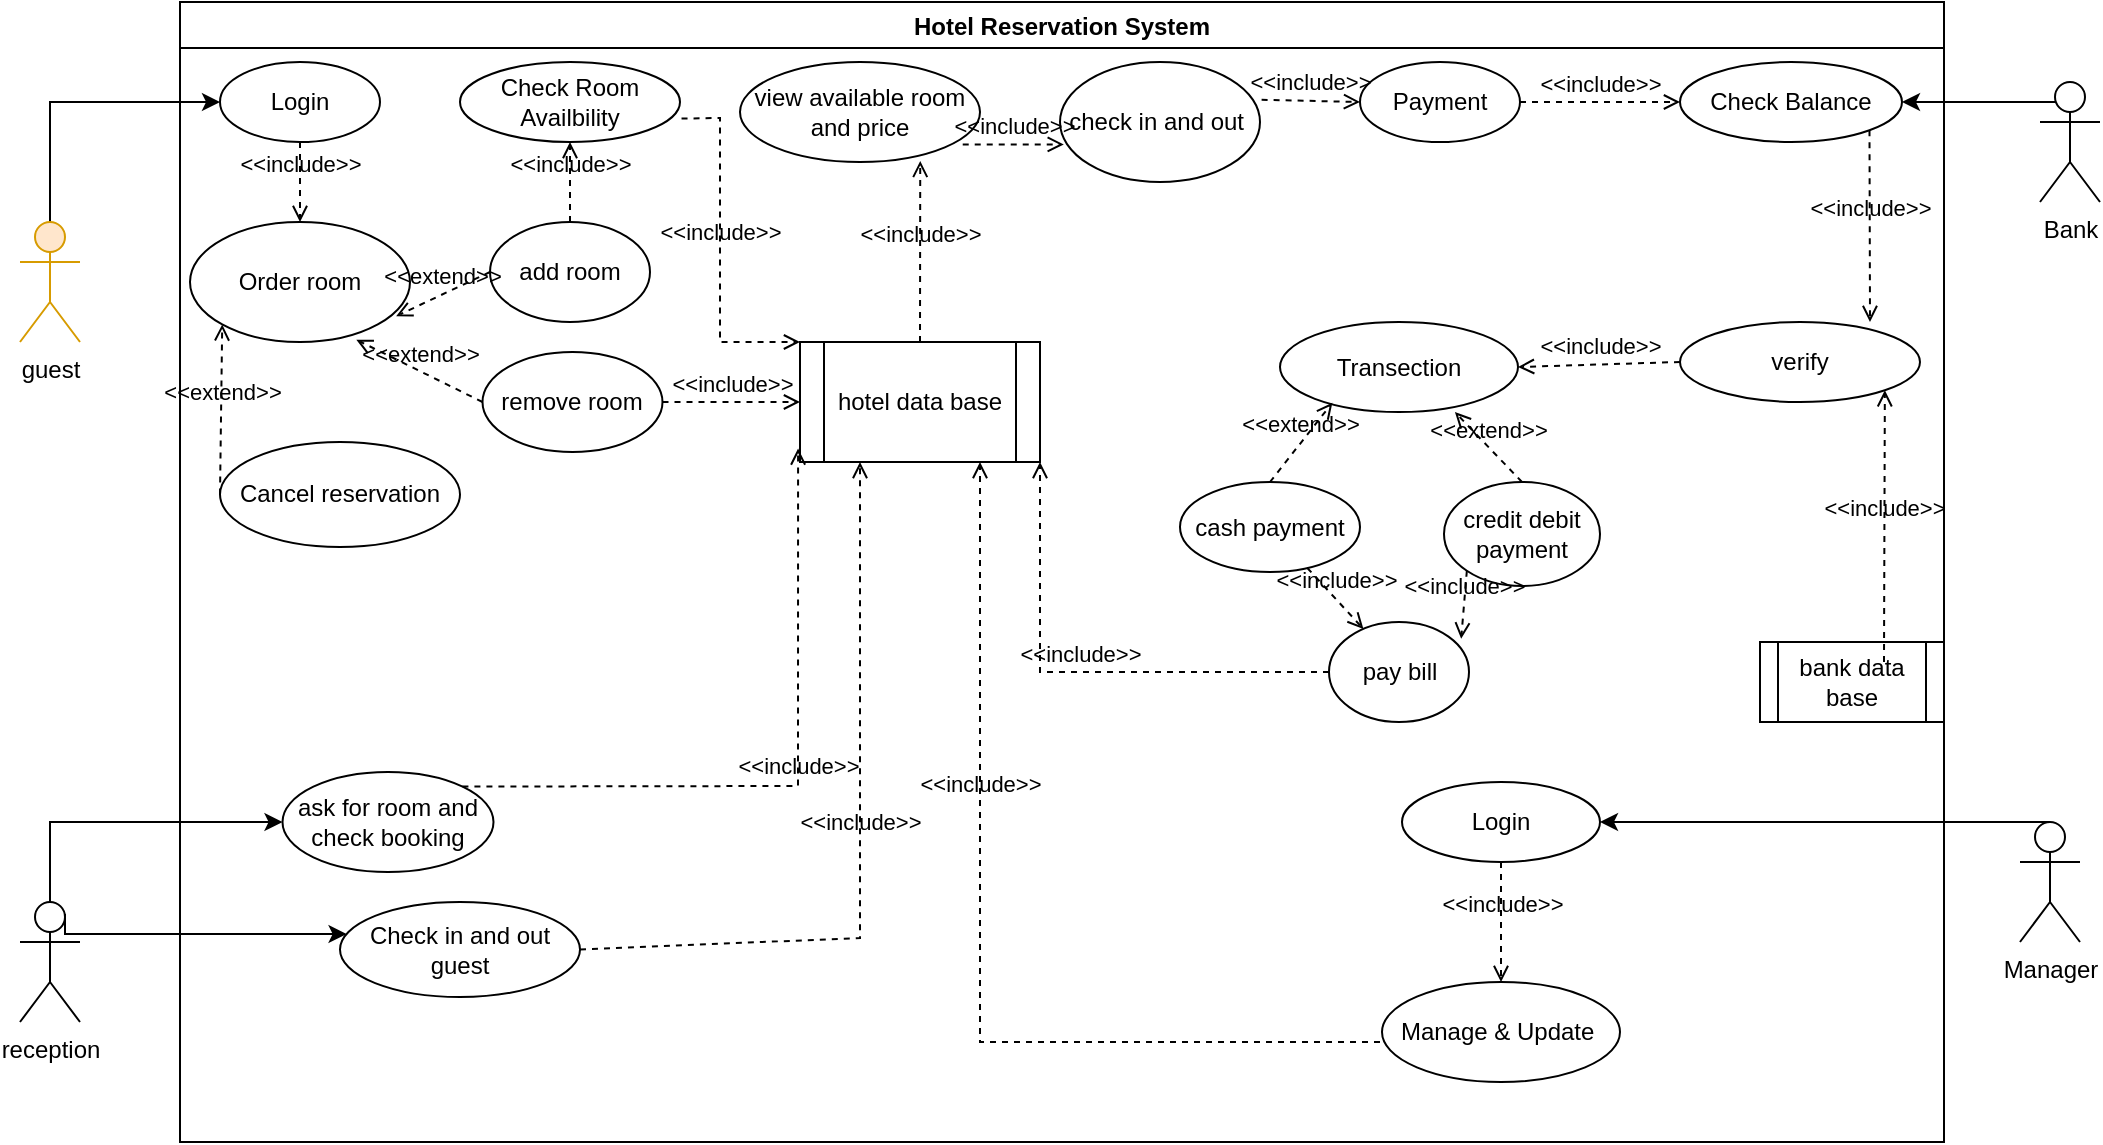 <mxfile version="16.1.0" type="github">
  <diagram id="2-V__d1XPRfBeipLiVIh" name="Page-1">
    <mxGraphModel dx="1490" dy="1713" grid="1" gridSize="10" guides="1" tooltips="1" connect="1" arrows="1" fold="1" page="1" pageScale="1" pageWidth="850" pageHeight="1100" math="0" shadow="0">
      <root>
        <mxCell id="0" />
        <mxCell id="1" parent="0" />
        <mxCell id="XcRsSz3dHbmi5cUPa2XA-5" style="edgeStyle=orthogonalEdgeStyle;rounded=0;orthogonalLoop=1;jettySize=auto;html=1;exitX=0.5;exitY=0;exitDx=0;exitDy=0;exitPerimeter=0;entryX=0;entryY=0.5;entryDx=0;entryDy=0;" parent="1" source="XcRsSz3dHbmi5cUPa2XA-1" target="XcRsSz3dHbmi5cUPa2XA-4" edge="1">
          <mxGeometry relative="1" as="geometry" />
        </mxCell>
        <mxCell id="XcRsSz3dHbmi5cUPa2XA-1" value="guest" style="shape=umlActor;verticalLabelPosition=bottom;verticalAlign=top;html=1;outlineConnect=0;fillColor=#ffe6cc;strokeColor=#d79b00;" parent="1" vertex="1">
          <mxGeometry x="120" y="-60" width="30" height="60" as="geometry" />
        </mxCell>
        <mxCell id="XcRsSz3dHbmi5cUPa2XA-2" value="Hotel Reservation System" style="swimlane;" parent="1" vertex="1">
          <mxGeometry x="200" y="-170" width="882" height="570" as="geometry" />
        </mxCell>
        <mxCell id="XcRsSz3dHbmi5cUPa2XA-4" value="Login" style="ellipse;whiteSpace=wrap;html=1;" parent="XcRsSz3dHbmi5cUPa2XA-2" vertex="1">
          <mxGeometry x="20" y="30" width="80" height="40" as="geometry" />
        </mxCell>
        <mxCell id="XcRsSz3dHbmi5cUPa2XA-7" value="Check Room Availbility" style="ellipse;whiteSpace=wrap;html=1;" parent="XcRsSz3dHbmi5cUPa2XA-2" vertex="1">
          <mxGeometry x="140" y="30" width="110" height="40" as="geometry" />
        </mxCell>
        <mxCell id="XcRsSz3dHbmi5cUPa2XA-9" value="Order room" style="ellipse;whiteSpace=wrap;html=1;" parent="XcRsSz3dHbmi5cUPa2XA-2" vertex="1">
          <mxGeometry x="5" y="110" width="110" height="60" as="geometry" />
        </mxCell>
        <mxCell id="XcRsSz3dHbmi5cUPa2XA-8" value="Cancel reservation" style="ellipse;whiteSpace=wrap;html=1;" parent="XcRsSz3dHbmi5cUPa2XA-2" vertex="1">
          <mxGeometry x="20" y="220" width="120" height="52.5" as="geometry" />
        </mxCell>
        <mxCell id="XcRsSz3dHbmi5cUPa2XA-10" value="Payment" style="ellipse;whiteSpace=wrap;html=1;" parent="XcRsSz3dHbmi5cUPa2XA-2" vertex="1">
          <mxGeometry x="590" y="30" width="80" height="40" as="geometry" />
        </mxCell>
        <mxCell id="Sf3XW1H4hBjx1v4OMdXL-2" value="Login" style="ellipse;whiteSpace=wrap;html=1;" parent="XcRsSz3dHbmi5cUPa2XA-2" vertex="1">
          <mxGeometry x="611" y="390" width="99" height="40" as="geometry" />
        </mxCell>
        <mxCell id="Sf3XW1H4hBjx1v4OMdXL-1" value="Manage &amp;amp; Update&amp;nbsp;" style="ellipse;whiteSpace=wrap;html=1;" parent="XcRsSz3dHbmi5cUPa2XA-2" vertex="1">
          <mxGeometry x="601" y="490" width="119" height="50" as="geometry" />
        </mxCell>
        <mxCell id="Sf3XW1H4hBjx1v4OMdXL-6" value="ask for room and check booking" style="ellipse;whiteSpace=wrap;html=1;" parent="XcRsSz3dHbmi5cUPa2XA-2" vertex="1">
          <mxGeometry x="51.25" y="385" width="105.5" height="50" as="geometry" />
        </mxCell>
        <mxCell id="Sf3XW1H4hBjx1v4OMdXL-7" value="Check in and out guest" style="ellipse;whiteSpace=wrap;html=1;" parent="XcRsSz3dHbmi5cUPa2XA-2" vertex="1">
          <mxGeometry x="80" y="450" width="120" height="47.5" as="geometry" />
        </mxCell>
        <mxCell id="Sf3XW1H4hBjx1v4OMdXL-9" value="Check Balance" style="ellipse;whiteSpace=wrap;html=1;" parent="XcRsSz3dHbmi5cUPa2XA-2" vertex="1">
          <mxGeometry x="750" y="30" width="111" height="40" as="geometry" />
        </mxCell>
        <mxCell id="Sf3XW1H4hBjx1v4OMdXL-8" value="Transection" style="ellipse;whiteSpace=wrap;html=1;" parent="XcRsSz3dHbmi5cUPa2XA-2" vertex="1">
          <mxGeometry x="550" y="160" width="119" height="45" as="geometry" />
        </mxCell>
        <mxCell id="_IYdy7Do-wZ9eUBrCJ6A-1" value="&amp;lt;&amp;lt;include&amp;gt;&amp;gt;" style="html=1;verticalAlign=bottom;labelBackgroundColor=none;endArrow=open;endFill=0;dashed=1;rounded=0;entryX=0;entryY=0.5;entryDx=0;entryDy=0;exitX=1;exitY=0.5;exitDx=0;exitDy=0;" parent="XcRsSz3dHbmi5cUPa2XA-2" source="XcRsSz3dHbmi5cUPa2XA-10" target="Sf3XW1H4hBjx1v4OMdXL-9" edge="1">
          <mxGeometry width="160" relative="1" as="geometry">
            <mxPoint x="140" y="240" as="sourcePoint" />
            <mxPoint x="300" y="240" as="targetPoint" />
          </mxGeometry>
        </mxCell>
        <mxCell id="_IYdy7Do-wZ9eUBrCJ6A-9" value="view available room and price" style="ellipse;whiteSpace=wrap;html=1;" parent="XcRsSz3dHbmi5cUPa2XA-2" vertex="1">
          <mxGeometry x="280" y="30" width="120" height="50" as="geometry" />
        </mxCell>
        <mxCell id="_IYdy7Do-wZ9eUBrCJ6A-12" value="&amp;lt;&amp;lt;extend&amp;gt;&amp;gt;" style="html=1;verticalAlign=bottom;labelBackgroundColor=none;endArrow=open;endFill=0;dashed=1;rounded=0;entryX=0;entryY=1;entryDx=0;entryDy=0;exitX=0;exitY=0.5;exitDx=0;exitDy=0;" parent="XcRsSz3dHbmi5cUPa2XA-2" source="XcRsSz3dHbmi5cUPa2XA-8" target="XcRsSz3dHbmi5cUPa2XA-9" edge="1">
          <mxGeometry width="160" relative="1" as="geometry">
            <mxPoint x="30" y="180" as="sourcePoint" />
            <mxPoint x="190" y="180" as="targetPoint" />
          </mxGeometry>
        </mxCell>
        <mxCell id="_IYdy7Do-wZ9eUBrCJ6A-16" value="cash payment" style="ellipse;whiteSpace=wrap;html=1;" parent="XcRsSz3dHbmi5cUPa2XA-2" vertex="1">
          <mxGeometry x="500" y="240" width="90" height="45" as="geometry" />
        </mxCell>
        <mxCell id="_IYdy7Do-wZ9eUBrCJ6A-17" value="credit&amp;nbsp;debit payment" style="ellipse;whiteSpace=wrap;html=1;" parent="XcRsSz3dHbmi5cUPa2XA-2" vertex="1">
          <mxGeometry x="632" y="240" width="78" height="52" as="geometry" />
        </mxCell>
        <mxCell id="_IYdy7Do-wZ9eUBrCJ6A-18" value="bank data base" style="shape=process;whiteSpace=wrap;html=1;backgroundOutline=1;" parent="XcRsSz3dHbmi5cUPa2XA-2" vertex="1">
          <mxGeometry x="790" y="320" width="92" height="40" as="geometry" />
        </mxCell>
        <mxCell id="_IYdy7Do-wZ9eUBrCJ6A-19" value="&amp;lt;&amp;lt;include&amp;gt;&amp;gt;" style="html=1;verticalAlign=bottom;labelBackgroundColor=none;endArrow=open;endFill=0;dashed=1;rounded=0;entryX=1;entryY=1;entryDx=0;entryDy=0;" parent="XcRsSz3dHbmi5cUPa2XA-2" target="_IYdy7Do-wZ9eUBrCJ6A-22" edge="1">
          <mxGeometry width="160" relative="1" as="geometry">
            <mxPoint x="852" y="330" as="sourcePoint" />
            <mxPoint x="862" y="310" as="targetPoint" />
          </mxGeometry>
        </mxCell>
        <mxCell id="_IYdy7Do-wZ9eUBrCJ6A-20" value="&amp;lt;&amp;lt;extend&amp;gt;&amp;gt;" style="html=1;verticalAlign=bottom;labelBackgroundColor=none;endArrow=open;endFill=0;dashed=1;rounded=0;entryX=0.22;entryY=0.897;entryDx=0;entryDy=0;exitX=0.5;exitY=0;exitDx=0;exitDy=0;entryPerimeter=0;" parent="XcRsSz3dHbmi5cUPa2XA-2" source="_IYdy7Do-wZ9eUBrCJ6A-16" target="Sf3XW1H4hBjx1v4OMdXL-8" edge="1">
          <mxGeometry width="160" relative="1" as="geometry">
            <mxPoint x="-90" y="272.5" as="sourcePoint" />
            <mxPoint x="-173.285" y="226.688" as="targetPoint" />
          </mxGeometry>
        </mxCell>
        <mxCell id="_IYdy7Do-wZ9eUBrCJ6A-21" value="&amp;lt;&amp;lt;extend&amp;gt;&amp;gt;" style="html=1;verticalAlign=bottom;labelBackgroundColor=none;endArrow=open;endFill=0;dashed=1;rounded=0;entryX=0.735;entryY=1.001;entryDx=0;entryDy=0;exitX=0.5;exitY=0;exitDx=0;exitDy=0;entryPerimeter=0;" parent="XcRsSz3dHbmi5cUPa2XA-2" source="_IYdy7Do-wZ9eUBrCJ6A-17" target="Sf3XW1H4hBjx1v4OMdXL-8" edge="1">
          <mxGeometry width="160" relative="1" as="geometry">
            <mxPoint x="479" y="341.5" as="sourcePoint" />
            <mxPoint x="398.53" y="275.949" as="targetPoint" />
          </mxGeometry>
        </mxCell>
        <mxCell id="_IYdy7Do-wZ9eUBrCJ6A-22" value="verify" style="ellipse;whiteSpace=wrap;html=1;" parent="XcRsSz3dHbmi5cUPa2XA-2" vertex="1">
          <mxGeometry x="750" y="160" width="120" height="40" as="geometry" />
        </mxCell>
        <mxCell id="_IYdy7Do-wZ9eUBrCJ6A-24" value="&amp;lt;&amp;lt;include&amp;gt;&amp;gt;" style="html=1;verticalAlign=bottom;labelBackgroundColor=none;endArrow=open;endFill=0;dashed=1;rounded=0;exitX=1;exitY=1;exitDx=0;exitDy=0;" parent="XcRsSz3dHbmi5cUPa2XA-2" source="Sf3XW1H4hBjx1v4OMdXL-9" edge="1">
          <mxGeometry width="160" relative="1" as="geometry">
            <mxPoint x="815.5" y="80" as="sourcePoint" />
            <mxPoint x="845" y="160" as="targetPoint" />
          </mxGeometry>
        </mxCell>
        <mxCell id="_IYdy7Do-wZ9eUBrCJ6A-25" value="check in and out&amp;nbsp;" style="ellipse;whiteSpace=wrap;html=1;" parent="XcRsSz3dHbmi5cUPa2XA-2" vertex="1">
          <mxGeometry x="440" y="30" width="100" height="60" as="geometry" />
        </mxCell>
        <mxCell id="_IYdy7Do-wZ9eUBrCJ6A-26" value="&amp;lt;&amp;lt;include&amp;gt;&amp;gt;" style="html=1;verticalAlign=bottom;labelBackgroundColor=none;endArrow=open;endFill=0;dashed=1;rounded=0;exitX=0.5;exitY=1;exitDx=0;exitDy=0;entryX=0.5;entryY=0;entryDx=0;entryDy=0;" parent="XcRsSz3dHbmi5cUPa2XA-2" source="XcRsSz3dHbmi5cUPa2XA-4" target="XcRsSz3dHbmi5cUPa2XA-9" edge="1">
          <mxGeometry width="160" relative="1" as="geometry">
            <mxPoint x="300" y="130" as="sourcePoint" />
            <mxPoint x="350" y="130" as="targetPoint" />
          </mxGeometry>
        </mxCell>
        <mxCell id="_IYdy7Do-wZ9eUBrCJ6A-27" value="&amp;lt;&amp;lt;include&amp;gt;&amp;gt;" style="html=1;verticalAlign=bottom;labelBackgroundColor=none;endArrow=open;endFill=0;dashed=1;rounded=0;exitX=0.928;exitY=0.825;exitDx=0;exitDy=0;entryX=0.019;entryY=0.687;entryDx=0;entryDy=0;exitPerimeter=0;entryPerimeter=0;" parent="XcRsSz3dHbmi5cUPa2XA-2" source="_IYdy7Do-wZ9eUBrCJ6A-9" target="_IYdy7Do-wZ9eUBrCJ6A-25" edge="1">
          <mxGeometry width="160" relative="1" as="geometry">
            <mxPoint x="310" y="140" as="sourcePoint" />
            <mxPoint x="360" y="140" as="targetPoint" />
          </mxGeometry>
        </mxCell>
        <mxCell id="_IYdy7Do-wZ9eUBrCJ6A-30" value="hotel data base" style="shape=process;whiteSpace=wrap;html=1;backgroundOutline=1;" parent="XcRsSz3dHbmi5cUPa2XA-2" vertex="1">
          <mxGeometry x="310" y="170" width="120" height="60" as="geometry" />
        </mxCell>
        <mxCell id="_IYdy7Do-wZ9eUBrCJ6A-31" value="&amp;lt;&amp;lt;include&amp;gt;&amp;gt;" style="html=1;verticalAlign=bottom;labelBackgroundColor=none;endArrow=open;endFill=0;dashed=1;rounded=0;exitX=1.007;exitY=0.707;exitDx=0;exitDy=0;exitPerimeter=0;entryX=0;entryY=0;entryDx=0;entryDy=0;" parent="XcRsSz3dHbmi5cUPa2XA-2" source="XcRsSz3dHbmi5cUPa2XA-7" target="_IYdy7Do-wZ9eUBrCJ6A-30" edge="1">
          <mxGeometry width="160" relative="1" as="geometry">
            <mxPoint x="300" y="130" as="sourcePoint" />
            <mxPoint x="350" y="130" as="targetPoint" />
            <Array as="points">
              <mxPoint x="270" y="58" />
              <mxPoint x="270" y="170" />
            </Array>
          </mxGeometry>
        </mxCell>
        <mxCell id="_IYdy7Do-wZ9eUBrCJ6A-32" value="&amp;lt;&amp;lt;include&amp;gt;&amp;gt;" style="html=1;verticalAlign=bottom;labelBackgroundColor=none;endArrow=open;endFill=0;dashed=1;rounded=0;entryX=0.751;entryY=0.989;entryDx=0;entryDy=0;entryPerimeter=0;exitX=0.5;exitY=0;exitDx=0;exitDy=0;" parent="XcRsSz3dHbmi5cUPa2XA-2" source="_IYdy7Do-wZ9eUBrCJ6A-30" target="_IYdy7Do-wZ9eUBrCJ6A-9" edge="1">
          <mxGeometry width="160" relative="1" as="geometry">
            <mxPoint x="370" y="160" as="sourcePoint" />
            <mxPoint x="360" y="140" as="targetPoint" />
          </mxGeometry>
        </mxCell>
        <mxCell id="_IYdy7Do-wZ9eUBrCJ6A-70" value="&amp;lt;&amp;lt;include&amp;gt;&amp;gt;" style="html=1;verticalAlign=bottom;labelBackgroundColor=none;endArrow=open;endFill=0;dashed=1;rounded=0;exitX=1;exitY=0;exitDx=0;exitDy=0;entryX=-0.008;entryY=0.888;entryDx=0;entryDy=0;entryPerimeter=0;" parent="XcRsSz3dHbmi5cUPa2XA-2" source="Sf3XW1H4hBjx1v4OMdXL-6" target="_IYdy7Do-wZ9eUBrCJ6A-30" edge="1">
          <mxGeometry width="160" relative="1" as="geometry">
            <mxPoint x="161.25" y="477.5" as="sourcePoint" />
            <mxPoint x="250" y="290" as="targetPoint" />
            <Array as="points">
              <mxPoint x="309" y="392" />
            </Array>
          </mxGeometry>
        </mxCell>
        <mxCell id="_IYdy7Do-wZ9eUBrCJ6A-71" value="&amp;lt;&amp;lt;include&amp;gt;&amp;gt;" style="html=1;verticalAlign=bottom;labelBackgroundColor=none;endArrow=open;endFill=0;dashed=1;rounded=0;entryX=1;entryY=0.5;entryDx=0;entryDy=0;exitX=0;exitY=0.5;exitDx=0;exitDy=0;" parent="XcRsSz3dHbmi5cUPa2XA-2" source="_IYdy7Do-wZ9eUBrCJ6A-22" target="Sf3XW1H4hBjx1v4OMdXL-8" edge="1">
          <mxGeometry width="160" relative="1" as="geometry">
            <mxPoint x="862.0" y="340" as="sourcePoint" />
            <mxPoint x="862.426" y="204.142" as="targetPoint" />
          </mxGeometry>
        </mxCell>
        <mxCell id="_IYdy7Do-wZ9eUBrCJ6A-72" value="&amp;lt;&amp;lt;include&amp;gt;&amp;gt;" style="html=1;verticalAlign=bottom;labelBackgroundColor=none;endArrow=open;endFill=0;dashed=1;rounded=0;exitX=1.008;exitY=0.315;exitDx=0;exitDy=0;entryX=0;entryY=0.5;entryDx=0;entryDy=0;exitPerimeter=0;" parent="XcRsSz3dHbmi5cUPa2XA-2" source="_IYdy7Do-wZ9eUBrCJ6A-25" target="XcRsSz3dHbmi5cUPa2XA-10" edge="1">
          <mxGeometry width="160" relative="1" as="geometry">
            <mxPoint x="518.44" y="141.84" as="sourcePoint" />
            <mxPoint x="661.47" y="176.551" as="targetPoint" />
          </mxGeometry>
        </mxCell>
        <mxCell id="_IYdy7Do-wZ9eUBrCJ6A-74" value="pay bill" style="ellipse;whiteSpace=wrap;html=1;" parent="XcRsSz3dHbmi5cUPa2XA-2" vertex="1">
          <mxGeometry x="574.5" y="310" width="70" height="50" as="geometry" />
        </mxCell>
        <mxCell id="_IYdy7Do-wZ9eUBrCJ6A-75" value="&amp;lt;&amp;lt;include&amp;gt;&amp;gt;" style="html=1;verticalAlign=bottom;labelBackgroundColor=none;endArrow=open;endFill=0;dashed=1;rounded=0;entryX=0.944;entryY=0.168;entryDx=0;entryDy=0;entryPerimeter=0;exitX=0;exitY=1;exitDx=0;exitDy=0;" parent="XcRsSz3dHbmi5cUPa2XA-2" source="_IYdy7Do-wZ9eUBrCJ6A-17" target="_IYdy7Do-wZ9eUBrCJ6A-74" edge="1">
          <mxGeometry width="160" relative="1" as="geometry">
            <mxPoint x="862.0" y="340" as="sourcePoint" />
            <mxPoint x="862.426" y="204.142" as="targetPoint" />
          </mxGeometry>
        </mxCell>
        <mxCell id="_IYdy7Do-wZ9eUBrCJ6A-76" value="&amp;lt;&amp;lt;include&amp;gt;&amp;gt;" style="html=1;verticalAlign=bottom;labelBackgroundColor=none;endArrow=open;endFill=0;dashed=1;rounded=0;entryX=0.246;entryY=0.07;entryDx=0;entryDy=0;entryPerimeter=0;" parent="XcRsSz3dHbmi5cUPa2XA-2" source="_IYdy7Do-wZ9eUBrCJ6A-16" target="_IYdy7Do-wZ9eUBrCJ6A-74" edge="1">
          <mxGeometry width="160" relative="1" as="geometry">
            <mxPoint x="872.0" y="350" as="sourcePoint" />
            <mxPoint x="872.426" y="214.142" as="targetPoint" />
          </mxGeometry>
        </mxCell>
        <mxCell id="_IYdy7Do-wZ9eUBrCJ6A-77" value="&amp;lt;&amp;lt;include&amp;gt;&amp;gt;" style="html=1;verticalAlign=bottom;labelBackgroundColor=none;endArrow=open;endFill=0;dashed=1;rounded=0;exitX=0.5;exitY=1;exitDx=0;exitDy=0;entryX=0.5;entryY=0;entryDx=0;entryDy=0;" parent="XcRsSz3dHbmi5cUPa2XA-2" source="Sf3XW1H4hBjx1v4OMdXL-2" target="Sf3XW1H4hBjx1v4OMdXL-1" edge="1">
          <mxGeometry width="160" relative="1" as="geometry">
            <mxPoint x="171.677" y="527.427" as="sourcePoint" />
            <mxPoint x="280" y="295" as="targetPoint" />
          </mxGeometry>
        </mxCell>
        <mxCell id="_IYdy7Do-wZ9eUBrCJ6A-33" value="&amp;lt;&amp;lt;include&amp;gt;&amp;gt;" style="html=1;verticalAlign=bottom;labelBackgroundColor=none;endArrow=open;endFill=0;dashed=1;rounded=0;exitX=1;exitY=0.5;exitDx=0;exitDy=0;entryX=0.25;entryY=1;entryDx=0;entryDy=0;" parent="XcRsSz3dHbmi5cUPa2XA-2" source="Sf3XW1H4hBjx1v4OMdXL-7" target="_IYdy7Do-wZ9eUBrCJ6A-30" edge="1">
          <mxGeometry width="160" relative="1" as="geometry">
            <mxPoint x="261.95" y="150.64" as="sourcePoint" />
            <mxPoint x="240" y="280" as="targetPoint" />
            <Array as="points">
              <mxPoint x="340" y="468" />
            </Array>
          </mxGeometry>
        </mxCell>
        <mxCell id="_IYdy7Do-wZ9eUBrCJ6A-78" value="&amp;lt;&amp;lt;include&amp;gt;&amp;gt;" style="html=1;verticalAlign=bottom;labelBackgroundColor=none;endArrow=open;endFill=0;dashed=1;rounded=0;entryX=0.75;entryY=1;entryDx=0;entryDy=0;" parent="XcRsSz3dHbmi5cUPa2XA-2" target="_IYdy7Do-wZ9eUBrCJ6A-30" edge="1">
          <mxGeometry x="0.306" width="160" relative="1" as="geometry">
            <mxPoint x="600" y="520" as="sourcePoint" />
            <mxPoint x="320" y="240" as="targetPoint" />
            <Array as="points">
              <mxPoint x="400" y="520" />
            </Array>
            <mxPoint as="offset" />
          </mxGeometry>
        </mxCell>
        <mxCell id="vngWo0SiOwcMVRFuQw_g-1" value="add room" style="ellipse;whiteSpace=wrap;html=1;" parent="XcRsSz3dHbmi5cUPa2XA-2" vertex="1">
          <mxGeometry x="155" y="110" width="80" height="50" as="geometry" />
        </mxCell>
        <mxCell id="vngWo0SiOwcMVRFuQw_g-2" value="remove room" style="ellipse;whiteSpace=wrap;html=1;" parent="XcRsSz3dHbmi5cUPa2XA-2" vertex="1">
          <mxGeometry x="151.25" y="175" width="90" height="50" as="geometry" />
        </mxCell>
        <mxCell id="vngWo0SiOwcMVRFuQw_g-3" value="&amp;lt;&amp;lt;extend&amp;gt;&amp;gt;" style="html=1;verticalAlign=bottom;labelBackgroundColor=none;endArrow=open;endFill=0;dashed=1;rounded=0;entryX=0.937;entryY=0.785;entryDx=0;entryDy=0;exitX=0;exitY=0.5;exitDx=0;exitDy=0;entryPerimeter=0;" parent="XcRsSz3dHbmi5cUPa2XA-2" source="vngWo0SiOwcMVRFuQw_g-1" target="XcRsSz3dHbmi5cUPa2XA-9" edge="1">
          <mxGeometry width="160" relative="1" as="geometry">
            <mxPoint x="20.0" y="226.25" as="sourcePoint" />
            <mxPoint x="36.039" y="151.175" as="targetPoint" />
          </mxGeometry>
        </mxCell>
        <mxCell id="vngWo0SiOwcMVRFuQw_g-4" value="&amp;lt;&amp;lt;extend&amp;gt;&amp;gt;" style="html=1;verticalAlign=bottom;labelBackgroundColor=none;endArrow=open;endFill=0;dashed=1;rounded=0;entryX=0.756;entryY=0.981;entryDx=0;entryDy=0;exitX=0;exitY=0.5;exitDx=0;exitDy=0;entryPerimeter=0;" parent="XcRsSz3dHbmi5cUPa2XA-2" source="vngWo0SiOwcMVRFuQw_g-2" target="XcRsSz3dHbmi5cUPa2XA-9" edge="1">
          <mxGeometry width="160" relative="1" as="geometry">
            <mxPoint x="30.0" y="236.25" as="sourcePoint" />
            <mxPoint x="46.039" y="161.175" as="targetPoint" />
          </mxGeometry>
        </mxCell>
        <mxCell id="vngWo0SiOwcMVRFuQw_g-5" value="&amp;lt;&amp;lt;include&amp;gt;&amp;gt;" style="html=1;verticalAlign=bottom;labelBackgroundColor=none;endArrow=open;endFill=0;dashed=1;rounded=0;exitX=1;exitY=0.5;exitDx=0;exitDy=0;entryX=0;entryY=0.5;entryDx=0;entryDy=0;" parent="XcRsSz3dHbmi5cUPa2XA-2" source="vngWo0SiOwcMVRFuQw_g-2" target="_IYdy7Do-wZ9eUBrCJ6A-30" edge="1">
          <mxGeometry width="160" relative="1" as="geometry">
            <mxPoint x="240" y="185" as="sourcePoint" />
            <mxPoint x="300" y="200" as="targetPoint" />
          </mxGeometry>
        </mxCell>
        <mxCell id="vngWo0SiOwcMVRFuQw_g-6" value="&amp;lt;&amp;lt;include&amp;gt;&amp;gt;" style="html=1;verticalAlign=bottom;labelBackgroundColor=none;endArrow=open;endFill=0;dashed=1;rounded=0;entryX=0.5;entryY=1;entryDx=0;entryDy=0;exitX=0.5;exitY=0;exitDx=0;exitDy=0;" parent="XcRsSz3dHbmi5cUPa2XA-2" source="vngWo0SiOwcMVRFuQw_g-1" target="XcRsSz3dHbmi5cUPa2XA-7" edge="1">
          <mxGeometry width="160" relative="1" as="geometry">
            <mxPoint x="380" y="180" as="sourcePoint" />
            <mxPoint x="380.12" y="89.45" as="targetPoint" />
          </mxGeometry>
        </mxCell>
        <mxCell id="vngWo0SiOwcMVRFuQw_g-7" value="&amp;lt;&amp;lt;include&amp;gt;&amp;gt;" style="html=1;verticalAlign=bottom;labelBackgroundColor=none;endArrow=open;endFill=0;dashed=1;rounded=0;exitX=0;exitY=0.5;exitDx=0;exitDy=0;" parent="XcRsSz3dHbmi5cUPa2XA-2" source="_IYdy7Do-wZ9eUBrCJ6A-74" edge="1">
          <mxGeometry width="160" relative="1" as="geometry">
            <mxPoint x="573.585" y="292.991" as="sourcePoint" />
            <mxPoint x="430" y="230" as="targetPoint" />
            <Array as="points">
              <mxPoint x="430" y="335" />
            </Array>
          </mxGeometry>
        </mxCell>
        <mxCell id="Sf3XW1H4hBjx1v4OMdXL-10" style="edgeStyle=orthogonalEdgeStyle;rounded=0;orthogonalLoop=1;jettySize=auto;html=1;exitX=0.5;exitY=0;exitDx=0;exitDy=0;exitPerimeter=0;entryX=0;entryY=0.5;entryDx=0;entryDy=0;" parent="1" source="XcRsSz3dHbmi5cUPa2XA-3" target="Sf3XW1H4hBjx1v4OMdXL-6" edge="1">
          <mxGeometry relative="1" as="geometry" />
        </mxCell>
        <mxCell id="Sf3XW1H4hBjx1v4OMdXL-11" style="edgeStyle=orthogonalEdgeStyle;rounded=0;orthogonalLoop=1;jettySize=auto;html=1;exitX=0.75;exitY=0.1;exitDx=0;exitDy=0;exitPerimeter=0;" parent="1" source="XcRsSz3dHbmi5cUPa2XA-3" target="Sf3XW1H4hBjx1v4OMdXL-7" edge="1">
          <mxGeometry relative="1" as="geometry">
            <Array as="points">
              <mxPoint x="190" y="296" />
              <mxPoint x="190" y="296" />
            </Array>
          </mxGeometry>
        </mxCell>
        <mxCell id="XcRsSz3dHbmi5cUPa2XA-3" value="reception" style="shape=umlActor;verticalLabelPosition=bottom;verticalAlign=top;html=1;outlineConnect=0;" parent="1" vertex="1">
          <mxGeometry x="120" y="280" width="30" height="60" as="geometry" />
        </mxCell>
        <mxCell id="Sf3XW1H4hBjx1v4OMdXL-13" style="edgeStyle=orthogonalEdgeStyle;rounded=0;orthogonalLoop=1;jettySize=auto;html=1;exitX=0.25;exitY=0.1;exitDx=0;exitDy=0;exitPerimeter=0;entryX=1;entryY=0.5;entryDx=0;entryDy=0;" parent="1" source="XcRsSz3dHbmi5cUPa2XA-19" target="Sf3XW1H4hBjx1v4OMdXL-9" edge="1">
          <mxGeometry relative="1" as="geometry">
            <Array as="points">
              <mxPoint x="1147" y="-120" />
            </Array>
          </mxGeometry>
        </mxCell>
        <mxCell id="XcRsSz3dHbmi5cUPa2XA-19" value="Bank" style="shape=umlActor;verticalLabelPosition=bottom;verticalAlign=top;html=1;outlineConnect=0;" parent="1" vertex="1">
          <mxGeometry x="1130" y="-130" width="30" height="60" as="geometry" />
        </mxCell>
        <mxCell id="XcRsSz3dHbmi5cUPa2XA-22" value="Manager" style="shape=umlActor;verticalLabelPosition=bottom;verticalAlign=top;html=1;outlineConnect=0;" parent="1" vertex="1">
          <mxGeometry x="1120" y="240" width="30" height="60" as="geometry" />
        </mxCell>
        <mxCell id="_IYdy7Do-wZ9eUBrCJ6A-79" value="" style="endArrow=classic;html=1;rounded=0;entryX=1;entryY=0.5;entryDx=0;entryDy=0;exitX=0.5;exitY=0;exitDx=0;exitDy=0;exitPerimeter=0;" parent="1" source="XcRsSz3dHbmi5cUPa2XA-22" target="Sf3XW1H4hBjx1v4OMdXL-2" edge="1">
          <mxGeometry width="50" height="50" relative="1" as="geometry">
            <mxPoint x="1050" y="320" as="sourcePoint" />
            <mxPoint x="1100" y="270" as="targetPoint" />
            <Array as="points">
              <mxPoint x="1110" y="240" />
            </Array>
          </mxGeometry>
        </mxCell>
      </root>
    </mxGraphModel>
  </diagram>
</mxfile>
